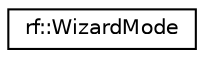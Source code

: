 digraph "Graphical Class Hierarchy"
{
  edge [fontname="Helvetica",fontsize="10",labelfontname="Helvetica",labelfontsize="10"];
  node [fontname="Helvetica",fontsize="10",shape=record];
  rankdir="LR";
  Node0 [label="rf::WizardMode",height=0.2,width=0.4,color="black", fillcolor="white", style="filled",URL="$classrf_1_1_wizard_mode.html"];
}
